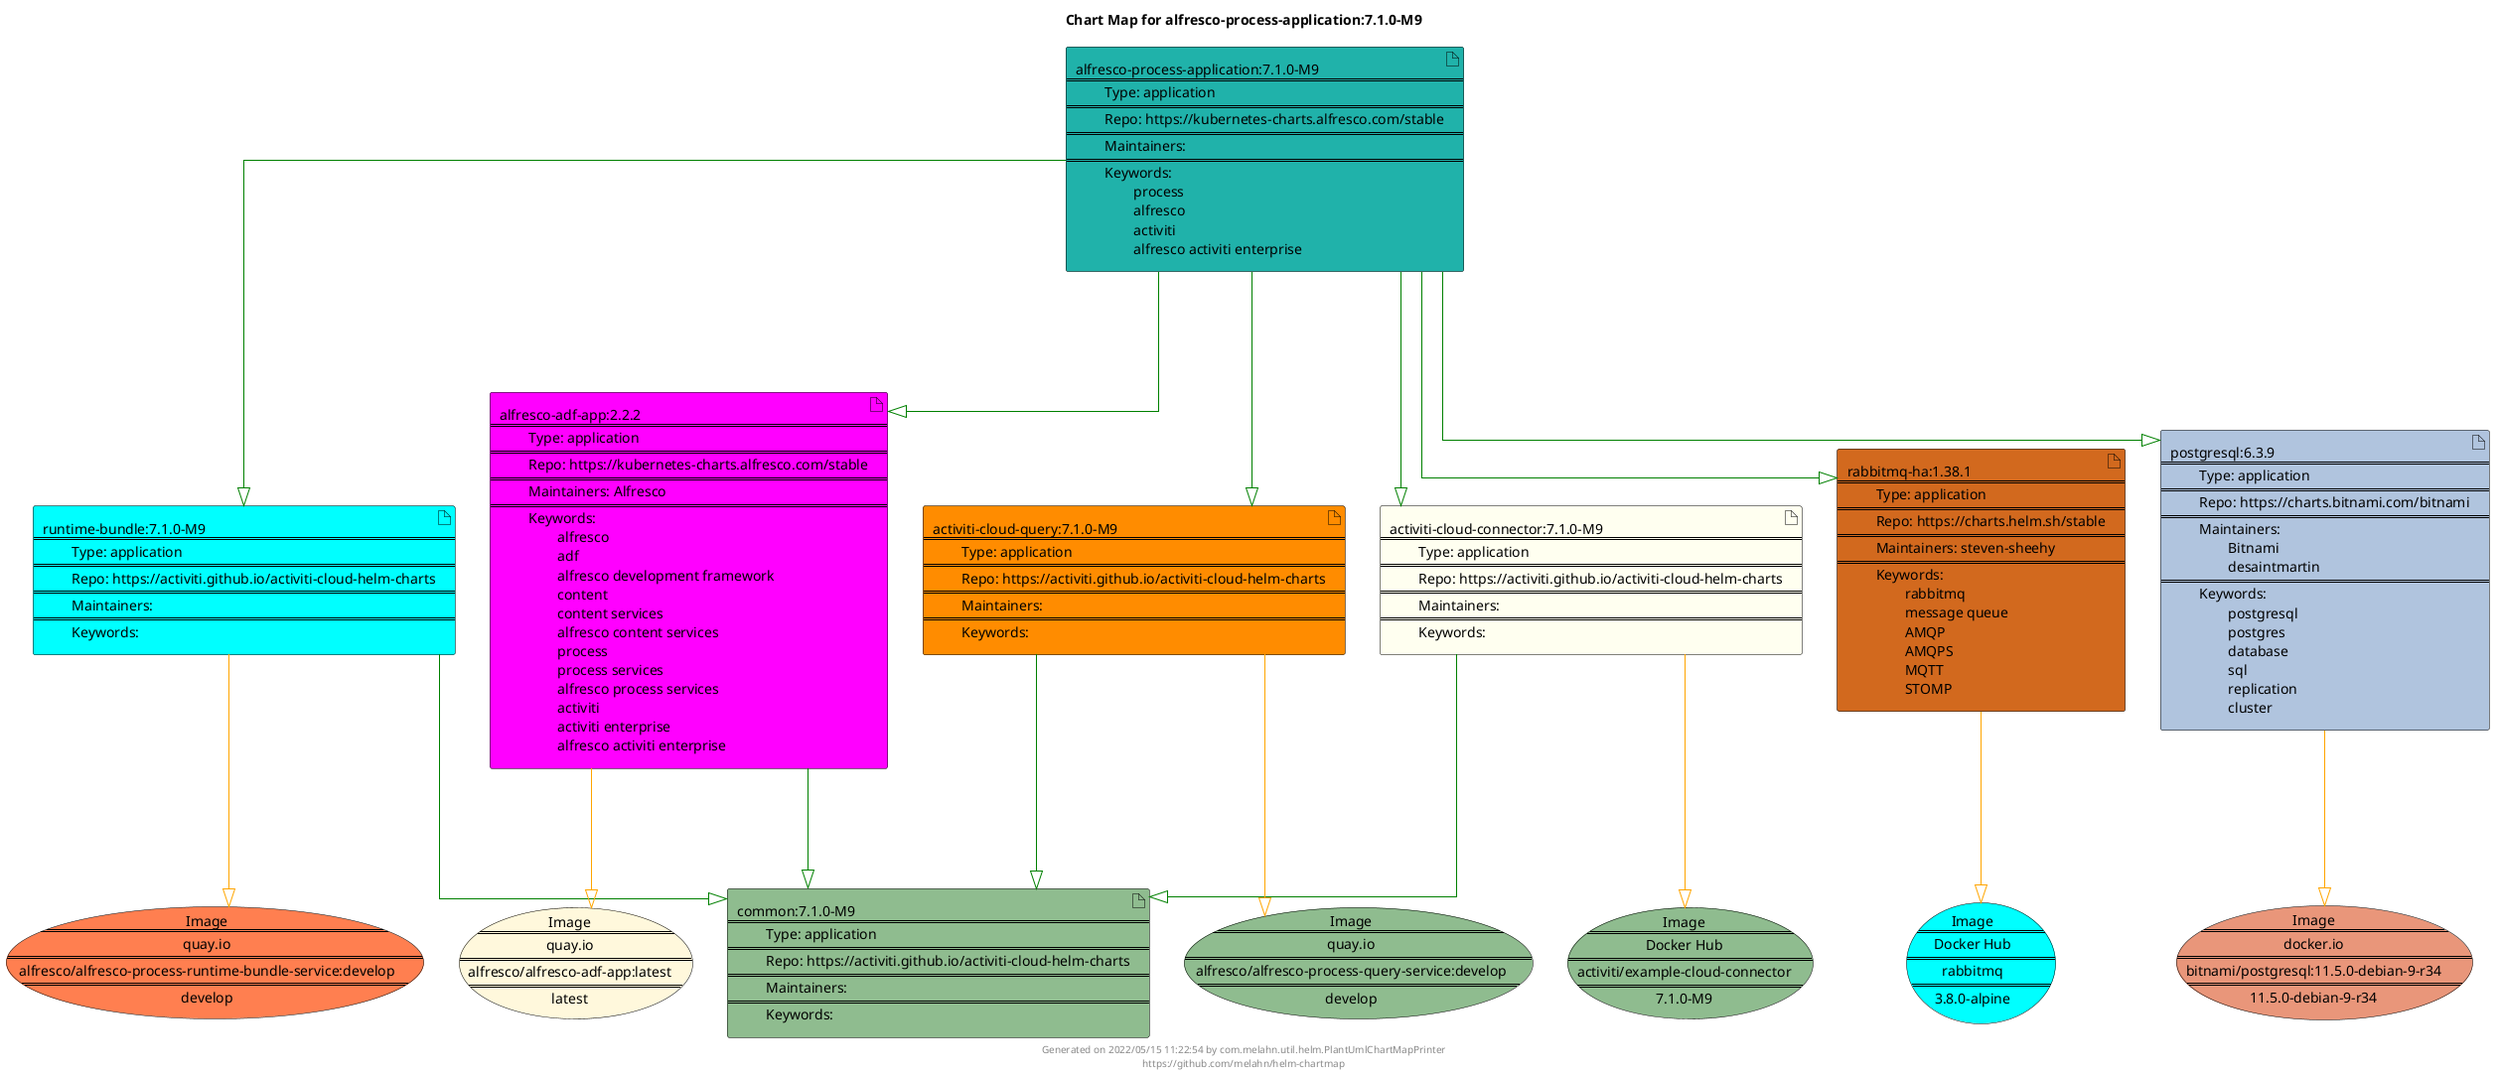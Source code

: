 @startuml
skinparam linetype ortho
skinparam backgroundColor white
skinparam usecaseBorderColor black
skinparam usecaseArrowColor LightSlateGray
skinparam artifactBorderColor black
skinparam artifactArrowColor LightSlateGray

title Chart Map for alfresco-process-application:7.1.0-M9

'There are 8 referenced Helm Charts
artifact "runtime-bundle:7.1.0-M9\n====\n\tType: application\n====\n\tRepo: https://activiti.github.io/activiti-cloud-helm-charts\n====\n\tMaintainers: \n====\n\tKeywords: " as runtime_bundle_7_1_0_M9 #Cyan
artifact "alfresco-adf-app:2.2.2\n====\n\tType: application\n====\n\tRepo: https://kubernetes-charts.alfresco.com/stable\n====\n\tMaintainers: Alfresco\n====\n\tKeywords: \n\t\talfresco\n\t\tadf\n\t\talfresco development framework\n\t\tcontent\n\t\tcontent services\n\t\talfresco content services\n\t\tprocess\n\t\tprocess services\n\t\talfresco process services\n\t\tactiviti\n\t\tactiviti enterprise\n\t\talfresco activiti enterprise" as alfresco_adf_app_2_2_2 #Fuchsia
artifact "rabbitmq-ha:1.38.1\n====\n\tType: application\n====\n\tRepo: https://charts.helm.sh/stable\n====\n\tMaintainers: steven-sheehy\n====\n\tKeywords: \n\t\trabbitmq\n\t\tmessage queue\n\t\tAMQP\n\t\tAMQPS\n\t\tMQTT\n\t\tSTOMP" as rabbitmq_ha_1_38_1 #Chocolate
artifact "alfresco-process-application:7.1.0-M9\n====\n\tType: application\n====\n\tRepo: https://kubernetes-charts.alfresco.com/stable\n====\n\tMaintainers: \n====\n\tKeywords: \n\t\tprocess\n\t\talfresco\n\t\tactiviti\n\t\talfresco activiti enterprise" as alfresco_process_application_7_1_0_M9 #LightSeaGreen
artifact "activiti-cloud-query:7.1.0-M9\n====\n\tType: application\n====\n\tRepo: https://activiti.github.io/activiti-cloud-helm-charts\n====\n\tMaintainers: \n====\n\tKeywords: " as activiti_cloud_query_7_1_0_M9 #Darkorange
artifact "postgresql:6.3.9\n====\n\tType: application\n====\n\tRepo: https://charts.bitnami.com/bitnami\n====\n\tMaintainers: \n\t\tBitnami\n\t\tdesaintmartin\n====\n\tKeywords: \n\t\tpostgresql\n\t\tpostgres\n\t\tdatabase\n\t\tsql\n\t\treplication\n\t\tcluster" as postgresql_6_3_9 #LightSteelBlue
artifact "activiti-cloud-connector:7.1.0-M9\n====\n\tType: application\n====\n\tRepo: https://activiti.github.io/activiti-cloud-helm-charts\n====\n\tMaintainers: \n====\n\tKeywords: " as activiti_cloud_connector_7_1_0_M9 #Ivory
artifact "common:7.1.0-M9\n====\n\tType: application\n====\n\tRepo: https://activiti.github.io/activiti-cloud-helm-charts\n====\n\tMaintainers: \n====\n\tKeywords: " as common_7_1_0_M9 #DarkSeaGreen

'There are 6 referenced Docker Images
usecase "Image\n====\nDocker Hub\n====\nactiviti/example-cloud-connector\n====\n7.1.0-M9" as activiti_example_cloud_connector_7_1_0_M9 #DarkSeaGreen
usecase "Image\n====\nquay.io\n====\nalfresco/alfresco-adf-app:latest\n====\nlatest" as quay_io_alfresco_alfresco_adf_app_latest #Cornsilk
usecase "Image\n====\ndocker.io\n====\nbitnami/postgresql:11.5.0-debian-9-r34\n====\n11.5.0-debian-9-r34" as docker_io_bitnami_postgresql_11_5_0_debian_9_r34 #DarkSalmon
usecase "Image\n====\nquay.io\n====\nalfresco/alfresco-process-runtime-bundle-service:develop\n====\ndevelop" as quay_io_alfresco_alfresco_process_runtime_bundle_service_develop #Coral
usecase "Image\n====\nquay.io\n====\nalfresco/alfresco-process-query-service:develop\n====\ndevelop" as quay_io_alfresco_alfresco_process_query_service_develop #DarkSeaGreen
usecase "Image\n====\nDocker Hub\n====\nrabbitmq\n====\n3.8.0-alpine" as rabbitmq_3_8_0_alpine #Aqua

'Chart Dependencies
alfresco_process_application_7_1_0_M9--[#green]-|>activiti_cloud_connector_7_1_0_M9
activiti_cloud_connector_7_1_0_M9--[#green]-|>common_7_1_0_M9
alfresco_process_application_7_1_0_M9--[#green]-|>rabbitmq_ha_1_38_1
alfresco_process_application_7_1_0_M9--[#green]-|>runtime_bundle_7_1_0_M9
runtime_bundle_7_1_0_M9--[#green]-|>common_7_1_0_M9
alfresco_process_application_7_1_0_M9--[#green]-|>postgresql_6_3_9
alfresco_process_application_7_1_0_M9--[#green]-|>activiti_cloud_query_7_1_0_M9
activiti_cloud_query_7_1_0_M9--[#green]-|>common_7_1_0_M9
alfresco_process_application_7_1_0_M9--[#green]-|>alfresco_adf_app_2_2_2
alfresco_adf_app_2_2_2--[#green]-|>common_7_1_0_M9
runtime_bundle_7_1_0_M9--[#orange]-|>quay_io_alfresco_alfresco_process_runtime_bundle_service_develop
alfresco_adf_app_2_2_2--[#orange]-|>quay_io_alfresco_alfresco_adf_app_latest
rabbitmq_ha_1_38_1--[#orange]-|>rabbitmq_3_8_0_alpine
activiti_cloud_query_7_1_0_M9--[#orange]-|>quay_io_alfresco_alfresco_process_query_service_develop
postgresql_6_3_9--[#orange]-|>docker_io_bitnami_postgresql_11_5_0_debian_9_r34
activiti_cloud_connector_7_1_0_M9--[#orange]-|>activiti_example_cloud_connector_7_1_0_M9

center footer Generated on 2022/05/15 11:22:54 by com.melahn.util.helm.PlantUmlChartMapPrinter\nhttps://github.com/melahn/helm-chartmap
@enduml
